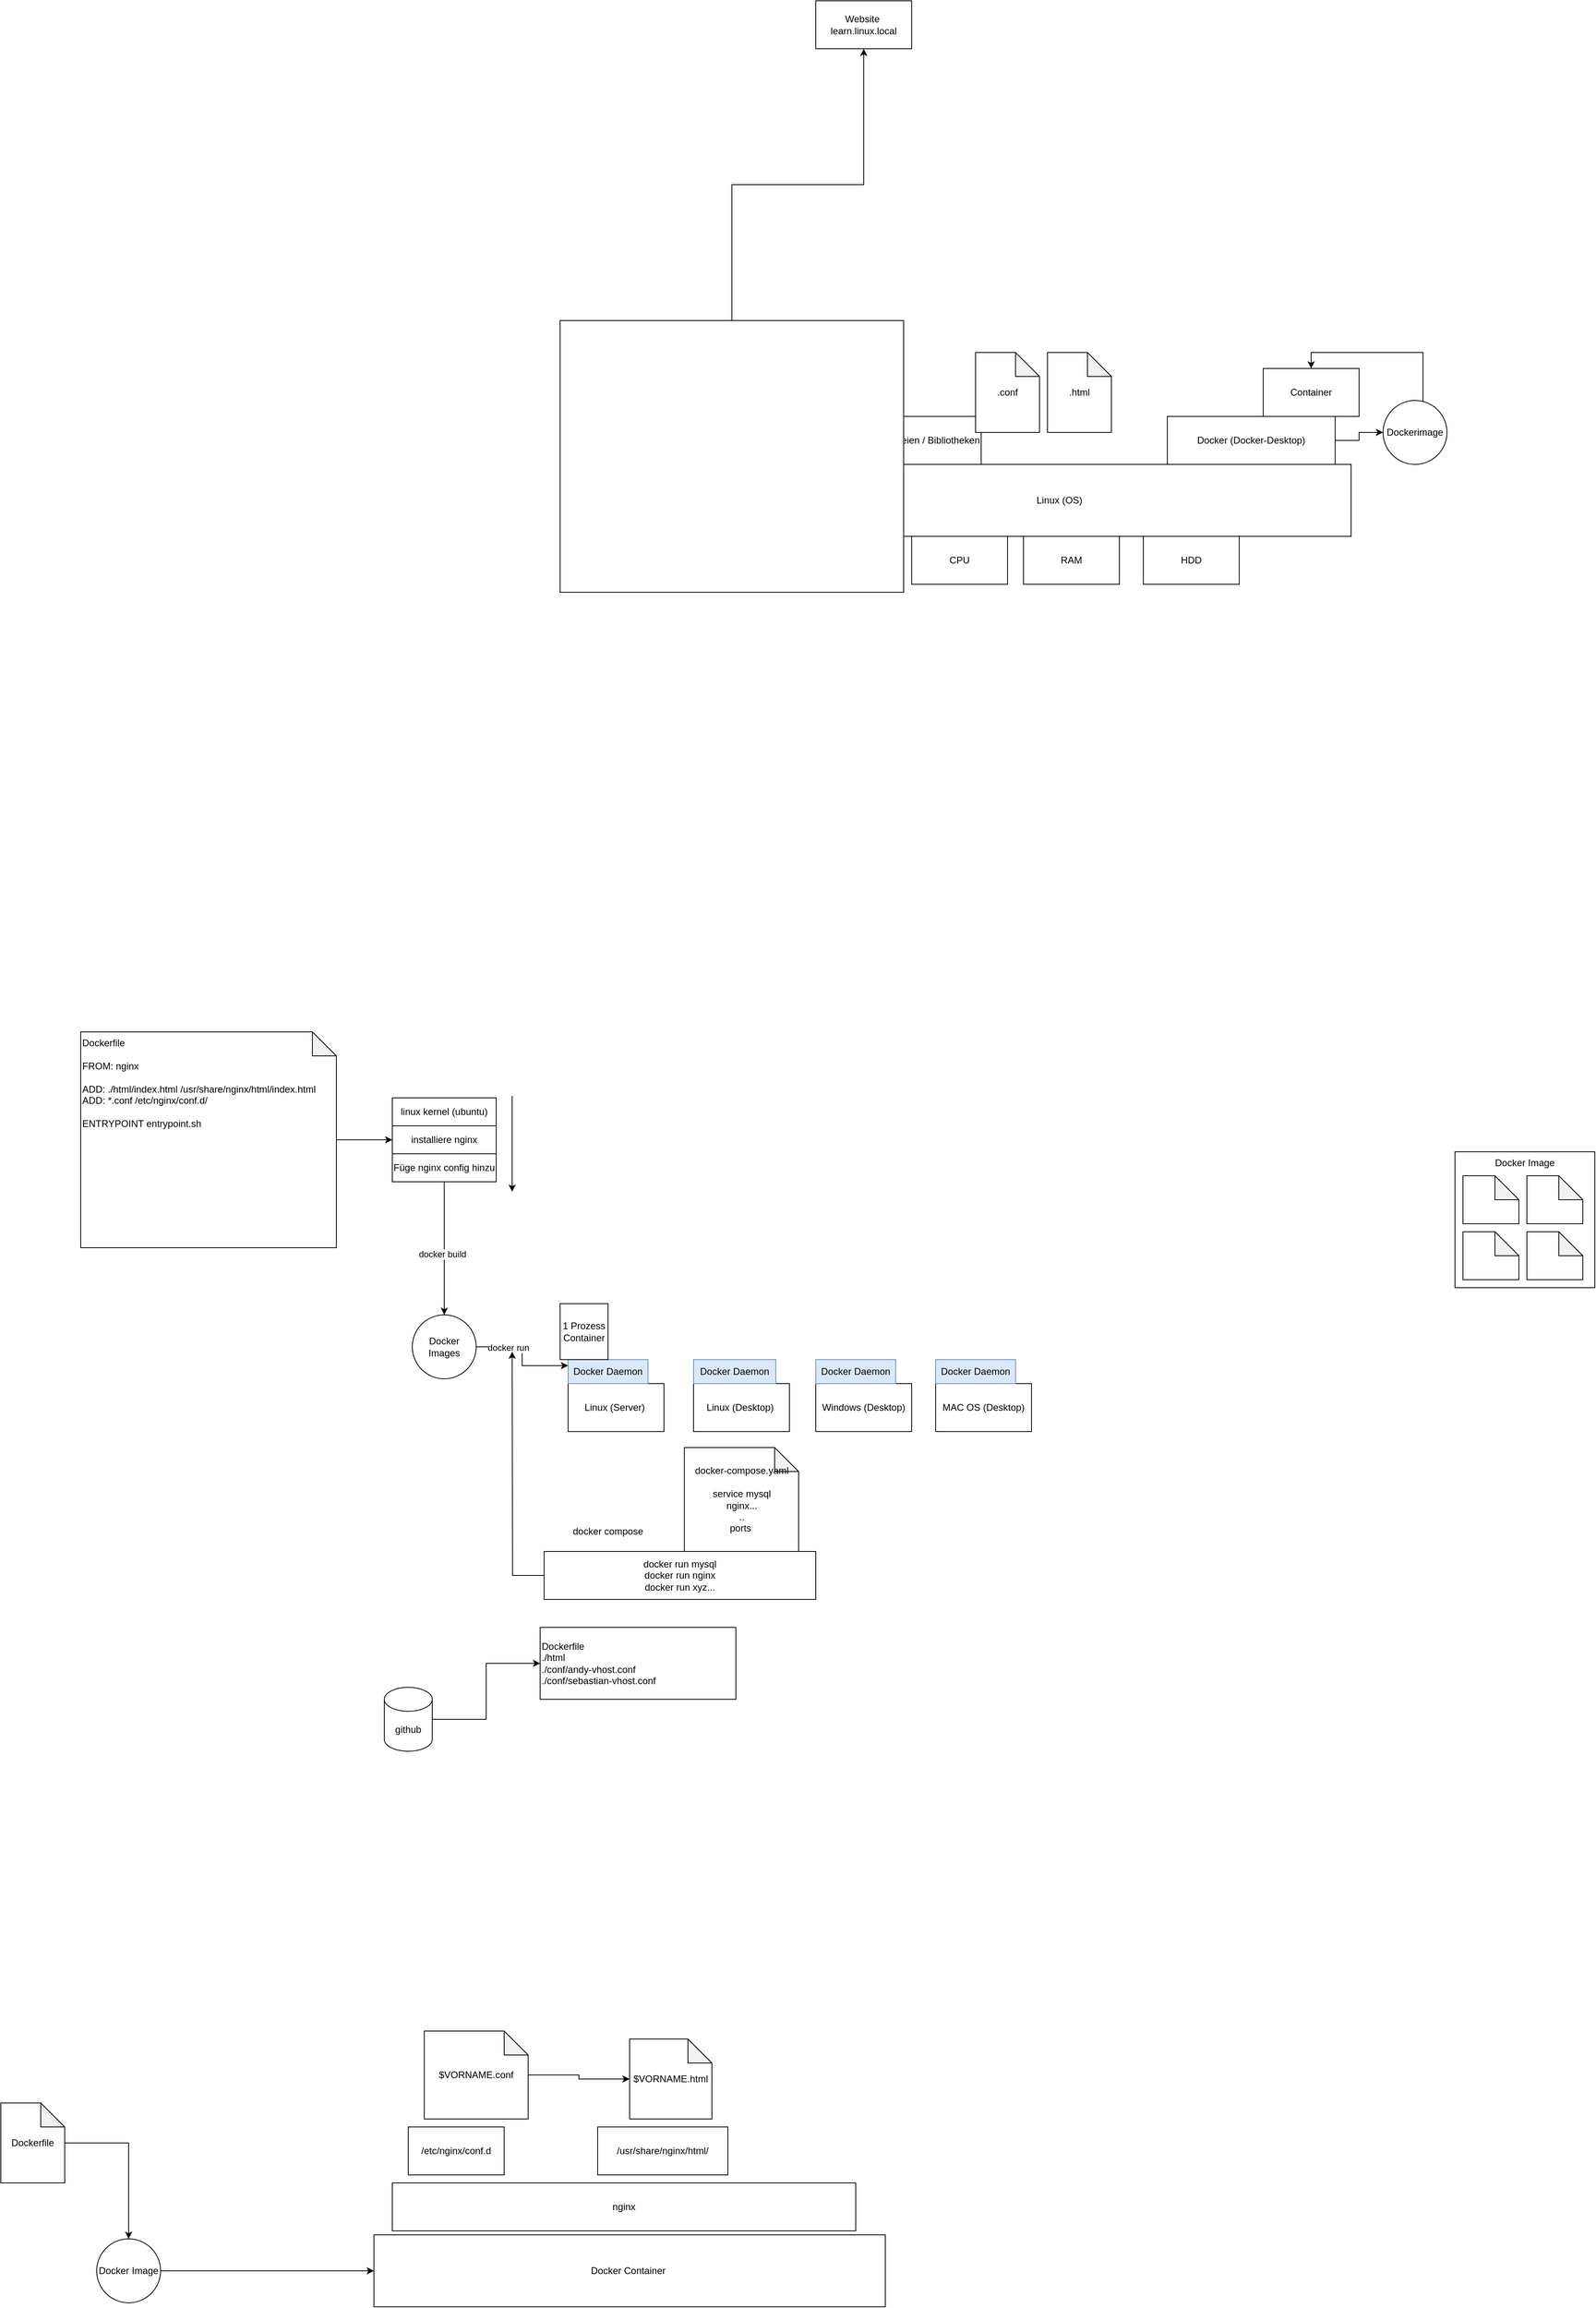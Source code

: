 <mxfile version="24.6.4" type="device">
  <diagram name="Seite-1" id="QKfuSPyuFdd52cTxMT8o">
    <mxGraphModel dx="3136" dy="936" grid="1" gridSize="10" guides="1" tooltips="1" connect="1" arrows="1" fold="1" page="1" pageScale="1" pageWidth="827" pageHeight="1169" math="0" shadow="0">
      <root>
        <mxCell id="0" />
        <mxCell id="1" parent="0" />
        <mxCell id="s-YtKQPUpmtOgcLdedr7-6" value="Linux (OS)" style="rounded=0;whiteSpace=wrap;html=1;" vertex="1" parent="1">
          <mxGeometry x="-440" y="610" width="730" height="90" as="geometry" />
        </mxCell>
        <mxCell id="s-YtKQPUpmtOgcLdedr7-7" value="Hardware" style="rounded=0;whiteSpace=wrap;html=1;" vertex="1" parent="1">
          <mxGeometry x="-413" y="700" width="120" height="60" as="geometry" />
        </mxCell>
        <mxCell id="s-YtKQPUpmtOgcLdedr7-8" value="CPU" style="rounded=0;whiteSpace=wrap;html=1;" vertex="1" parent="1">
          <mxGeometry x="-260" y="700" width="120" height="60" as="geometry" />
        </mxCell>
        <mxCell id="s-YtKQPUpmtOgcLdedr7-9" value="RAM" style="rounded=0;whiteSpace=wrap;html=1;" vertex="1" parent="1">
          <mxGeometry x="-120" y="700" width="120" height="60" as="geometry" />
        </mxCell>
        <mxCell id="s-YtKQPUpmtOgcLdedr7-10" value="HDD" style="rounded=0;whiteSpace=wrap;html=1;" vertex="1" parent="1">
          <mxGeometry x="30" y="700" width="120" height="60" as="geometry" />
        </mxCell>
        <mxCell id="s-YtKQPUpmtOgcLdedr7-11" value="Programme" style="rounded=0;whiteSpace=wrap;html=1;" vertex="1" parent="1">
          <mxGeometry x="-430" y="550" width="120" height="60" as="geometry" />
        </mxCell>
        <mxCell id="s-YtKQPUpmtOgcLdedr7-12" value="Dateien / Bibliotheken" style="rounded=0;whiteSpace=wrap;html=1;" vertex="1" parent="1">
          <mxGeometry x="-293" y="550" width="120" height="60" as="geometry" />
        </mxCell>
        <mxCell id="s-YtKQPUpmtOgcLdedr7-13" value=".conf" style="shape=note;whiteSpace=wrap;html=1;backgroundOutline=1;darkOpacity=0.05;" vertex="1" parent="1">
          <mxGeometry x="-180" y="470" width="80" height="100" as="geometry" />
        </mxCell>
        <mxCell id="s-YtKQPUpmtOgcLdedr7-14" value=".html" style="shape=note;whiteSpace=wrap;html=1;backgroundOutline=1;darkOpacity=0.05;" vertex="1" parent="1">
          <mxGeometry x="-90" y="470" width="80" height="100" as="geometry" />
        </mxCell>
        <mxCell id="s-YtKQPUpmtOgcLdedr7-17" value="" style="edgeStyle=orthogonalEdgeStyle;rounded=0;orthogonalLoop=1;jettySize=auto;html=1;" edge="1" parent="1" source="s-YtKQPUpmtOgcLdedr7-15" target="s-YtKQPUpmtOgcLdedr7-16">
          <mxGeometry relative="1" as="geometry" />
        </mxCell>
        <mxCell id="s-YtKQPUpmtOgcLdedr7-15" value="" style="rounded=0;whiteSpace=wrap;html=1;" vertex="1" parent="1">
          <mxGeometry x="-700" y="430" width="430" height="340" as="geometry" />
        </mxCell>
        <mxCell id="s-YtKQPUpmtOgcLdedr7-16" value="Website&amp;nbsp;&lt;div&gt;learn.linux.local&lt;/div&gt;" style="rounded=0;whiteSpace=wrap;html=1;" vertex="1" parent="1">
          <mxGeometry x="-380" y="30" width="120" height="60" as="geometry" />
        </mxCell>
        <mxCell id="s-YtKQPUpmtOgcLdedr7-21" style="edgeStyle=orthogonalEdgeStyle;rounded=0;orthogonalLoop=1;jettySize=auto;html=1;" edge="1" parent="1" source="s-YtKQPUpmtOgcLdedr7-18" target="s-YtKQPUpmtOgcLdedr7-20">
          <mxGeometry relative="1" as="geometry" />
        </mxCell>
        <mxCell id="s-YtKQPUpmtOgcLdedr7-18" value="Docker (Docker-Desktop)" style="rounded=0;whiteSpace=wrap;html=1;" vertex="1" parent="1">
          <mxGeometry x="60" y="550" width="210" height="60" as="geometry" />
        </mxCell>
        <mxCell id="s-YtKQPUpmtOgcLdedr7-19" value="Container" style="rounded=0;whiteSpace=wrap;html=1;" vertex="1" parent="1">
          <mxGeometry x="180" y="490" width="120" height="60" as="geometry" />
        </mxCell>
        <mxCell id="s-YtKQPUpmtOgcLdedr7-22" style="edgeStyle=orthogonalEdgeStyle;rounded=0;orthogonalLoop=1;jettySize=auto;html=1;entryX=0.5;entryY=0;entryDx=0;entryDy=0;" edge="1" parent="1" source="s-YtKQPUpmtOgcLdedr7-20" target="s-YtKQPUpmtOgcLdedr7-19">
          <mxGeometry relative="1" as="geometry">
            <Array as="points">
              <mxPoint x="380" y="470" />
              <mxPoint x="240" y="470" />
            </Array>
          </mxGeometry>
        </mxCell>
        <mxCell id="s-YtKQPUpmtOgcLdedr7-20" value="Dockerimage" style="ellipse;whiteSpace=wrap;html=1;aspect=fixed;" vertex="1" parent="1">
          <mxGeometry x="330" y="530" width="80" height="80" as="geometry" />
        </mxCell>
        <mxCell id="s-YtKQPUpmtOgcLdedr7-28" value="" style="group" vertex="1" connectable="0" parent="1">
          <mxGeometry x="420" y="1470" width="175" height="170" as="geometry" />
        </mxCell>
        <mxCell id="s-YtKQPUpmtOgcLdedr7-1" value="Docker Image" style="rounded=0;whiteSpace=wrap;html=1;horizontal=1;verticalAlign=top;" vertex="1" parent="s-YtKQPUpmtOgcLdedr7-28">
          <mxGeometry width="175" height="170" as="geometry" />
        </mxCell>
        <mxCell id="s-YtKQPUpmtOgcLdedr7-2" value="" style="shape=note;whiteSpace=wrap;html=1;backgroundOutline=1;darkOpacity=0.05;" vertex="1" parent="s-YtKQPUpmtOgcLdedr7-28">
          <mxGeometry x="10" y="100" width="70" height="60" as="geometry" />
        </mxCell>
        <mxCell id="s-YtKQPUpmtOgcLdedr7-3" value="" style="shape=note;whiteSpace=wrap;html=1;backgroundOutline=1;darkOpacity=0.05;" vertex="1" parent="s-YtKQPUpmtOgcLdedr7-28">
          <mxGeometry x="90" y="100" width="70" height="60" as="geometry" />
        </mxCell>
        <mxCell id="s-YtKQPUpmtOgcLdedr7-4" value="" style="shape=note;whiteSpace=wrap;html=1;backgroundOutline=1;darkOpacity=0.05;" vertex="1" parent="s-YtKQPUpmtOgcLdedr7-28">
          <mxGeometry x="10" y="30" width="70" height="60" as="geometry" />
        </mxCell>
        <mxCell id="s-YtKQPUpmtOgcLdedr7-5" value="" style="shape=note;whiteSpace=wrap;html=1;backgroundOutline=1;darkOpacity=0.05;" vertex="1" parent="s-YtKQPUpmtOgcLdedr7-28">
          <mxGeometry x="90" y="30" width="70" height="60" as="geometry" />
        </mxCell>
        <mxCell id="s-YtKQPUpmtOgcLdedr7-29" value="Linux (Desktop)&amp;nbsp;" style="rounded=0;whiteSpace=wrap;html=1;" vertex="1" parent="1">
          <mxGeometry x="-533" y="1760" width="120" height="60" as="geometry" />
        </mxCell>
        <mxCell id="s-YtKQPUpmtOgcLdedr7-30" value="Windows (Desktop)" style="rounded=0;whiteSpace=wrap;html=1;" vertex="1" parent="1">
          <mxGeometry x="-380" y="1760" width="120" height="60" as="geometry" />
        </mxCell>
        <mxCell id="s-YtKQPUpmtOgcLdedr7-31" value="MAC OS (Desktop)" style="rounded=0;whiteSpace=wrap;html=1;" vertex="1" parent="1">
          <mxGeometry x="-230" y="1760" width="120" height="60" as="geometry" />
        </mxCell>
        <mxCell id="s-YtKQPUpmtOgcLdedr7-32" value="Linux (Server)&amp;nbsp;" style="rounded=0;whiteSpace=wrap;html=1;" vertex="1" parent="1">
          <mxGeometry x="-690" y="1760" width="120" height="60" as="geometry" />
        </mxCell>
        <mxCell id="s-YtKQPUpmtOgcLdedr7-33" value="Docker Daemon" style="rounded=0;whiteSpace=wrap;html=1;fillColor=#dae8fc;strokeColor=#6c8ebf;" vertex="1" parent="1">
          <mxGeometry x="-380" y="1730" width="100" height="30" as="geometry" />
        </mxCell>
        <mxCell id="s-YtKQPUpmtOgcLdedr7-34" value="Docker Daemon" style="rounded=0;whiteSpace=wrap;html=1;fillColor=#dae8fc;strokeColor=#6c8ebf;" vertex="1" parent="1">
          <mxGeometry x="-533" y="1730" width="103" height="30" as="geometry" />
        </mxCell>
        <mxCell id="s-YtKQPUpmtOgcLdedr7-35" value="Docker Daemon" style="rounded=0;whiteSpace=wrap;html=1;fillColor=#dae8fc;strokeColor=#6c8ebf;" vertex="1" parent="1">
          <mxGeometry x="-230" y="1730" width="100" height="30" as="geometry" />
        </mxCell>
        <mxCell id="s-YtKQPUpmtOgcLdedr7-36" value="Docker Daemon" style="rounded=0;whiteSpace=wrap;html=1;fillColor=#dae8fc;strokeColor=#6c8ebf;" vertex="1" parent="1">
          <mxGeometry x="-690" y="1730" width="100" height="30" as="geometry" />
        </mxCell>
        <mxCell id="s-YtKQPUpmtOgcLdedr7-38" style="edgeStyle=orthogonalEdgeStyle;rounded=0;orthogonalLoop=1;jettySize=auto;html=1;entryX=0;entryY=0.25;entryDx=0;entryDy=0;" edge="1" parent="1" source="s-YtKQPUpmtOgcLdedr7-37" target="s-YtKQPUpmtOgcLdedr7-36">
          <mxGeometry relative="1" as="geometry" />
        </mxCell>
        <mxCell id="s-YtKQPUpmtOgcLdedr7-50" value="docker run" style="edgeLabel;html=1;align=center;verticalAlign=middle;resizable=0;points=[];" vertex="1" connectable="0" parent="s-YtKQPUpmtOgcLdedr7-38">
          <mxGeometry x="-0.424" y="-1" relative="1" as="geometry">
            <mxPoint as="offset" />
          </mxGeometry>
        </mxCell>
        <mxCell id="s-YtKQPUpmtOgcLdedr7-37" value="Docker Images" style="ellipse;whiteSpace=wrap;html=1;aspect=fixed;" vertex="1" parent="1">
          <mxGeometry x="-885" y="1674" width="80" height="80" as="geometry" />
        </mxCell>
        <mxCell id="s-YtKQPUpmtOgcLdedr7-39" value="&lt;div&gt;1 Prozess&lt;/div&gt;Container" style="rounded=0;whiteSpace=wrap;html=1;" vertex="1" parent="1">
          <mxGeometry x="-700" y="1660" width="60" height="70" as="geometry" />
        </mxCell>
        <mxCell id="s-YtKQPUpmtOgcLdedr7-44" style="edgeStyle=orthogonalEdgeStyle;rounded=0;orthogonalLoop=1;jettySize=auto;html=1;" edge="1" parent="1" source="s-YtKQPUpmtOgcLdedr7-41" target="s-YtKQPUpmtOgcLdedr7-43">
          <mxGeometry relative="1" as="geometry" />
        </mxCell>
        <mxCell id="s-YtKQPUpmtOgcLdedr7-41" value="Dockerfile&lt;div&gt;&lt;br&gt;&lt;/div&gt;&lt;div style=&quot;&quot;&gt;FROM: nginx&lt;/div&gt;&lt;div style=&quot;&quot;&gt;&lt;br&gt;&lt;/div&gt;&lt;div&gt;ADD: ./html/index.html /usr/share/nginx/html/index.html&lt;/div&gt;&lt;div&gt;ADD: *.conf /etc/nginx/conf.d/&lt;/div&gt;&lt;div&gt;&lt;br&gt;&lt;/div&gt;&lt;div&gt;ENTRYPOINT entrypoint.sh&lt;/div&gt;" style="shape=note;whiteSpace=wrap;html=1;backgroundOutline=1;darkOpacity=0.05;verticalAlign=top;align=left;" vertex="1" parent="1">
          <mxGeometry x="-1300" y="1320" width="320" height="270" as="geometry" />
        </mxCell>
        <mxCell id="s-YtKQPUpmtOgcLdedr7-43" value="installiere nginx" style="rounded=0;whiteSpace=wrap;html=1;" vertex="1" parent="1">
          <mxGeometry x="-910" y="1437.5" width="130" height="35" as="geometry" />
        </mxCell>
        <mxCell id="s-YtKQPUpmtOgcLdedr7-45" value="linux kernel (ubuntu)" style="rounded=0;whiteSpace=wrap;html=1;" vertex="1" parent="1">
          <mxGeometry x="-910" y="1402.5" width="130" height="35" as="geometry" />
        </mxCell>
        <mxCell id="s-YtKQPUpmtOgcLdedr7-48" style="edgeStyle=orthogonalEdgeStyle;rounded=0;orthogonalLoop=1;jettySize=auto;html=1;" edge="1" parent="1" source="s-YtKQPUpmtOgcLdedr7-46" target="s-YtKQPUpmtOgcLdedr7-37">
          <mxGeometry relative="1" as="geometry" />
        </mxCell>
        <mxCell id="s-YtKQPUpmtOgcLdedr7-49" value="docker build&amp;nbsp;" style="edgeLabel;html=1;align=center;verticalAlign=middle;resizable=0;points=[];" vertex="1" connectable="0" parent="s-YtKQPUpmtOgcLdedr7-48">
          <mxGeometry x="0.079" y="-1" relative="1" as="geometry">
            <mxPoint as="offset" />
          </mxGeometry>
        </mxCell>
        <mxCell id="s-YtKQPUpmtOgcLdedr7-46" value="Füge nginx config hinzu" style="rounded=0;whiteSpace=wrap;html=1;" vertex="1" parent="1">
          <mxGeometry x="-910" y="1472.5" width="130" height="35" as="geometry" />
        </mxCell>
        <mxCell id="s-YtKQPUpmtOgcLdedr7-47" value="" style="endArrow=classic;html=1;rounded=0;" edge="1" parent="1">
          <mxGeometry width="50" height="50" relative="1" as="geometry">
            <mxPoint x="-760" y="1400" as="sourcePoint" />
            <mxPoint x="-760" y="1520" as="targetPoint" />
          </mxGeometry>
        </mxCell>
        <mxCell id="s-YtKQPUpmtOgcLdedr7-52" style="edgeStyle=orthogonalEdgeStyle;rounded=0;orthogonalLoop=1;jettySize=auto;html=1;" edge="1" parent="1" source="s-YtKQPUpmtOgcLdedr7-51">
          <mxGeometry relative="1" as="geometry">
            <mxPoint x="-760" y="1720" as="targetPoint" />
          </mxGeometry>
        </mxCell>
        <mxCell id="s-YtKQPUpmtOgcLdedr7-51" value="docker run mysql&lt;div&gt;docker run nginx&lt;/div&gt;&lt;div&gt;docker run xyz...&lt;/div&gt;" style="rounded=0;whiteSpace=wrap;html=1;" vertex="1" parent="1">
          <mxGeometry x="-720" y="1970" width="340" height="60" as="geometry" />
        </mxCell>
        <mxCell id="s-YtKQPUpmtOgcLdedr7-53" value="docker compose" style="text;html=1;align=center;verticalAlign=middle;whiteSpace=wrap;rounded=0;" vertex="1" parent="1">
          <mxGeometry x="-725" y="1930" width="170" height="30" as="geometry" />
        </mxCell>
        <mxCell id="s-YtKQPUpmtOgcLdedr7-54" value="docker-compose.yaml&lt;div&gt;&lt;br&gt;&lt;/div&gt;&lt;div&gt;service mysql&lt;/div&gt;&lt;div&gt;nginx...&lt;/div&gt;&lt;div&gt;..&lt;/div&gt;&lt;div&gt;ports&amp;nbsp;&lt;/div&gt;" style="shape=note;whiteSpace=wrap;html=1;backgroundOutline=1;darkOpacity=0.05;" vertex="1" parent="1">
          <mxGeometry x="-544.5" y="1840" width="143" height="130" as="geometry" />
        </mxCell>
        <mxCell id="s-YtKQPUpmtOgcLdedr7-56" value="Docker Container&amp;nbsp;" style="rounded=0;whiteSpace=wrap;html=1;" vertex="1" parent="1">
          <mxGeometry x="-933" y="2825" width="640" height="90" as="geometry" />
        </mxCell>
        <mxCell id="s-YtKQPUpmtOgcLdedr7-61" style="edgeStyle=orthogonalEdgeStyle;rounded=0;orthogonalLoop=1;jettySize=auto;html=1;" edge="1" parent="1" source="s-YtKQPUpmtOgcLdedr7-58" target="s-YtKQPUpmtOgcLdedr7-56">
          <mxGeometry relative="1" as="geometry" />
        </mxCell>
        <mxCell id="s-YtKQPUpmtOgcLdedr7-58" value="Docker Image" style="ellipse;whiteSpace=wrap;html=1;aspect=fixed;" vertex="1" parent="1">
          <mxGeometry x="-1280" y="2830" width="80" height="80" as="geometry" />
        </mxCell>
        <mxCell id="s-YtKQPUpmtOgcLdedr7-60" style="edgeStyle=orthogonalEdgeStyle;rounded=0;orthogonalLoop=1;jettySize=auto;html=1;" edge="1" parent="1" source="s-YtKQPUpmtOgcLdedr7-59" target="s-YtKQPUpmtOgcLdedr7-58">
          <mxGeometry relative="1" as="geometry" />
        </mxCell>
        <mxCell id="s-YtKQPUpmtOgcLdedr7-59" value="Dockerfile" style="shape=note;whiteSpace=wrap;html=1;backgroundOutline=1;darkOpacity=0.05;" vertex="1" parent="1">
          <mxGeometry x="-1400" y="2660" width="80" height="100" as="geometry" />
        </mxCell>
        <mxCell id="s-YtKQPUpmtOgcLdedr7-62" value="nginx" style="rounded=0;whiteSpace=wrap;html=1;" vertex="1" parent="1">
          <mxGeometry x="-910" y="2760" width="580" height="60" as="geometry" />
        </mxCell>
        <mxCell id="s-YtKQPUpmtOgcLdedr7-63" value="/etc/nginx/conf.d" style="rounded=0;whiteSpace=wrap;html=1;" vertex="1" parent="1">
          <mxGeometry x="-890" y="2690" width="120" height="60" as="geometry" />
        </mxCell>
        <mxCell id="s-YtKQPUpmtOgcLdedr7-70" style="edgeStyle=orthogonalEdgeStyle;rounded=0;orthogonalLoop=1;jettySize=auto;html=1;" edge="1" parent="1" source="s-YtKQPUpmtOgcLdedr7-64" target="s-YtKQPUpmtOgcLdedr7-69">
          <mxGeometry relative="1" as="geometry" />
        </mxCell>
        <mxCell id="s-YtKQPUpmtOgcLdedr7-64" value="$VORNAME.conf" style="shape=note;whiteSpace=wrap;html=1;backgroundOutline=1;darkOpacity=0.05;" vertex="1" parent="1">
          <mxGeometry x="-870" y="2570" width="130" height="110" as="geometry" />
        </mxCell>
        <mxCell id="s-YtKQPUpmtOgcLdedr7-67" style="edgeStyle=orthogonalEdgeStyle;rounded=0;orthogonalLoop=1;jettySize=auto;html=1;entryX=0;entryY=0.5;entryDx=0;entryDy=0;" edge="1" parent="1" source="s-YtKQPUpmtOgcLdedr7-65" target="s-YtKQPUpmtOgcLdedr7-66">
          <mxGeometry relative="1" as="geometry" />
        </mxCell>
        <mxCell id="s-YtKQPUpmtOgcLdedr7-65" value="github" style="shape=cylinder3;whiteSpace=wrap;html=1;boundedLbl=1;backgroundOutline=1;size=15;" vertex="1" parent="1">
          <mxGeometry x="-920" y="2140" width="60" height="80" as="geometry" />
        </mxCell>
        <mxCell id="s-YtKQPUpmtOgcLdedr7-66" value="Dockerfile&lt;div&gt;./html&lt;/div&gt;&lt;div&gt;./conf/andy-vhost.conf&lt;/div&gt;&lt;div&gt;./conf/sebastian-vhost.conf&lt;/div&gt;" style="rounded=0;whiteSpace=wrap;html=1;align=left;" vertex="1" parent="1">
          <mxGeometry x="-725" y="2065" width="245" height="90" as="geometry" />
        </mxCell>
        <mxCell id="s-YtKQPUpmtOgcLdedr7-68" value="/usr/share/nginx/html/" style="rounded=0;whiteSpace=wrap;html=1;" vertex="1" parent="1">
          <mxGeometry x="-653" y="2690" width="163" height="60" as="geometry" />
        </mxCell>
        <mxCell id="s-YtKQPUpmtOgcLdedr7-69" value="$VORNAME.html" style="shape=note;whiteSpace=wrap;html=1;backgroundOutline=1;darkOpacity=0.05;" vertex="1" parent="1">
          <mxGeometry x="-613" y="2580" width="103" height="100" as="geometry" />
        </mxCell>
      </root>
    </mxGraphModel>
  </diagram>
</mxfile>
